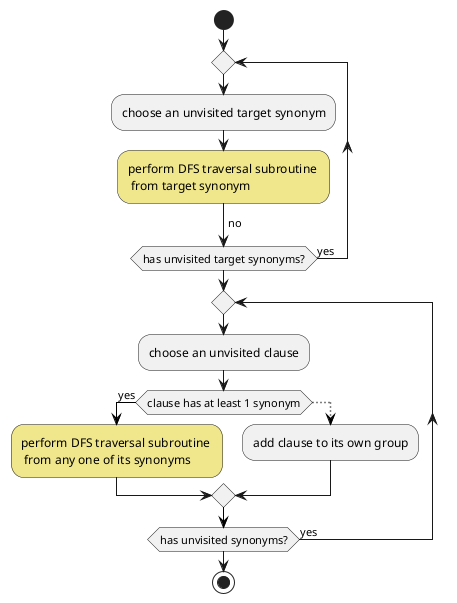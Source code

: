 @startuml
<Style>
activityDiagram {
  BackgroundColor lavender
  BorderColor lavender
  FontName arial
  FontSize 13
LineColor Black
}
document {
   BackgroundColor transparent
}
</style>
skinparam sequence {
  ArrowColor black
  BorderColor black
  ActivityBorderColor black
}

@startuml
start

repeat
  :choose an unvisited target synonym;
  #khaki:perform DFS traversal subroutine \n from target synonym;
->no;
repeat while (has unvisited target synonyms?) is (yes)
repeat
  :choose an unvisited clause;
if (clause has at least 1 synonym) is (yes) then
  -[#black]->
  #khaki:perform DFS traversal subroutine \n from any one of its synonyms;
else
  -[#black,dotted]->
  :add clause to its own group;
endif
-[#black]->
repeat while (has unvisited synonyms?) is (yes)
stop
@enduml